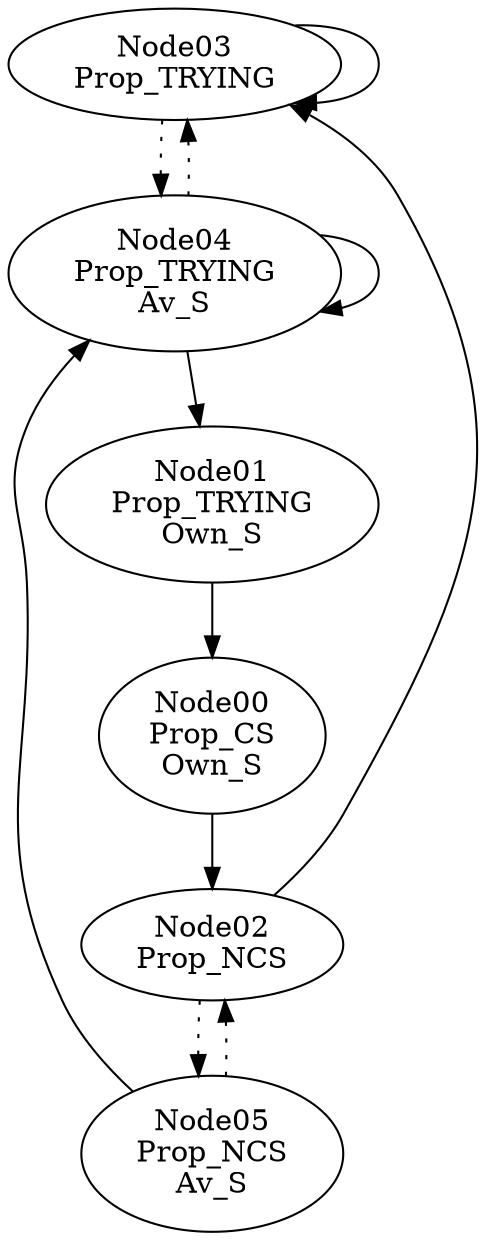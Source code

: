 digraph G{
Node03->Node03;
Node03->Node04[style=dotted];
Node03 [label = "Node03\nProp_TRYING"];
Node02->Node03;
Node02->Node05[style=dotted];
Node02 [label = "Node02\nProp_NCS"];
Node05->Node04;
Node05->Node02[style=dotted];
Node05 [label = "Node05\nProp_NCS\nAv_S"];
Node04->Node04;
Node04->Node01;
Node04->Node03[style=dotted];
Node04 [label = "Node04\nProp_TRYING\nAv_S"];
Node01->Node00;
Node01 [label = "Node01\nProp_TRYING\nOwn_S"];
Node00->Node02;
Node00 [label = "Node00\nProp_CS\nOwn_S"];
}
